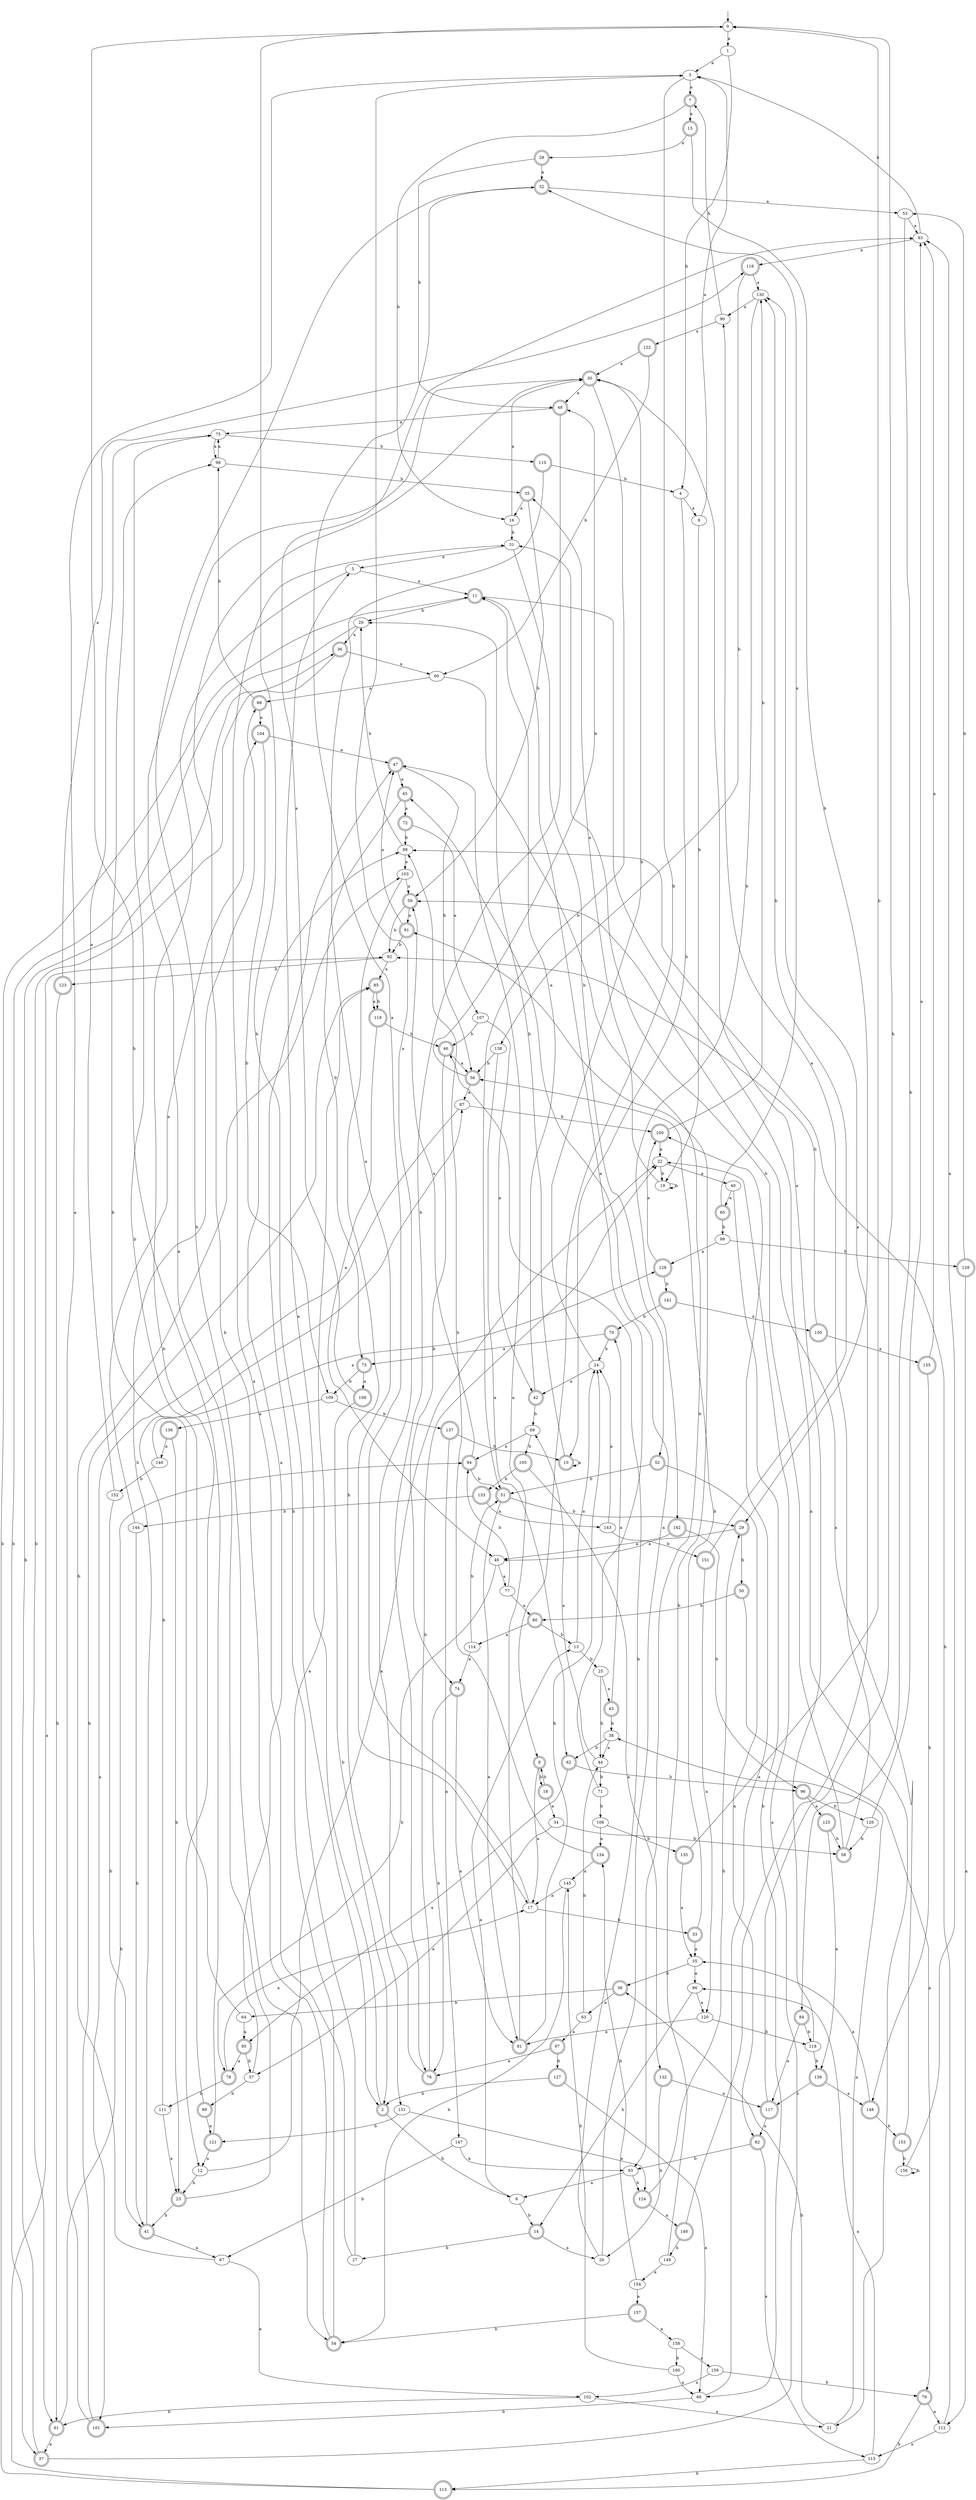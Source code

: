 digraph RandomDFA {
  __start0 [label="", shape=none];
  __start0 -> 0 [label=""];
  0 [shape=circle]
  0 -> 1 [label="a"]
  0 -> 2 [label="b"]
  1
  1 -> 3 [label="a"]
  1 -> 4 [label="b"]
  2 [shape=doublecircle]
  2 -> 5 [label="a"]
  2 -> 6 [label="b"]
  3
  3 -> 7 [label="a"]
  3 -> 8 [label="b"]
  4
  4 -> 9 [label="a"]
  4 -> 10 [label="b"]
  5
  5 -> 11 [label="a"]
  5 -> 12 [label="b"]
  6
  6 -> 13 [label="a"]
  6 -> 14 [label="b"]
  7 [shape=doublecircle]
  7 -> 15 [label="a"]
  7 -> 16 [label="b"]
  8 [shape=doublecircle]
  8 -> 17 [label="a"]
  8 -> 18 [label="b"]
  9
  9 -> 3 [label="a"]
  9 -> 19 [label="b"]
  10 [shape=doublecircle]
  10 -> 10 [label="a"]
  10 -> 20 [label="b"]
  11 [shape=doublecircle]
  11 -> 21 [label="a"]
  11 -> 20 [label="b"]
  12
  12 -> 22 [label="a"]
  12 -> 23 [label="b"]
  13
  13 -> 24 [label="a"]
  13 -> 25 [label="b"]
  14 [shape=doublecircle]
  14 -> 26 [label="a"]
  14 -> 27 [label="b"]
  15 [shape=doublecircle]
  15 -> 28 [label="a"]
  15 -> 29 [label="b"]
  16
  16 -> 30 [label="a"]
  16 -> 31 [label="b"]
  17
  17 -> 32 [label="a"]
  17 -> 33 [label="b"]
  18 [shape=doublecircle]
  18 -> 34 [label="a"]
  18 -> 8 [label="b"]
  19
  19 -> 35 [label="a"]
  19 -> 19 [label="b"]
  20
  20 -> 36 [label="a"]
  20 -> 37 [label="b"]
  21
  21 -> 38 [label="a"]
  21 -> 39 [label="b"]
  22
  22 -> 40 [label="a"]
  22 -> 19 [label="b"]
  23 [shape=doublecircle]
  23 -> 30 [label="a"]
  23 -> 41 [label="b"]
  24
  24 -> 42 [label="a"]
  24 -> 30 [label="b"]
  25
  25 -> 43 [label="a"]
  25 -> 44 [label="b"]
  26
  26 -> 45 [label="a"]
  26 -> 46 [label="b"]
  27
  27 -> 31 [label="a"]
  27 -> 47 [label="b"]
  28 [shape=doublecircle]
  28 -> 32 [label="a"]
  28 -> 48 [label="b"]
  29 [shape=doublecircle]
  29 -> 49 [label="a"]
  29 -> 50 [label="b"]
  30 [shape=doublecircle]
  30 -> 48 [label="a"]
  30 -> 51 [label="b"]
  31
  31 -> 5 [label="a"]
  31 -> 52 [label="b"]
  32 [shape=doublecircle]
  32 -> 53 [label="a"]
  32 -> 54 [label="b"]
  33 [shape=doublecircle]
  33 -> 55 [label="a"]
  33 -> 56 [label="b"]
  34
  34 -> 57 [label="a"]
  34 -> 58 [label="b"]
  35 [shape=doublecircle]
  35 -> 16 [label="a"]
  35 -> 59 [label="b"]
  36 [shape=doublecircle]
  36 -> 60 [label="a"]
  36 -> 61 [label="b"]
  37 [shape=doublecircle]
  37 -> 22 [label="a"]
  37 -> 36 [label="b"]
  38
  38 -> 44 [label="a"]
  38 -> 62 [label="b"]
  39 [shape=doublecircle]
  39 -> 63 [label="a"]
  39 -> 64 [label="b"]
  40
  40 -> 65 [label="a"]
  40 -> 66 [label="b"]
  41 [shape=doublecircle]
  41 -> 67 [label="a"]
  41 -> 68 [label="b"]
  42 [shape=doublecircle]
  42 -> 11 [label="a"]
  42 -> 69 [label="b"]
  43 [shape=doublecircle]
  43 -> 70 [label="a"]
  43 -> 38 [label="b"]
  44
  44 -> 69 [label="a"]
  44 -> 71 [label="b"]
  45 [shape=doublecircle]
  45 -> 72 [label="a"]
  45 -> 73 [label="b"]
  46 [shape=doublecircle]
  46 -> 56 [label="a"]
  46 -> 74 [label="b"]
  47 [shape=doublecircle]
  47 -> 45 [label="a"]
  47 -> 56 [label="b"]
  48 [shape=doublecircle]
  48 -> 75 [label="a"]
  48 -> 76 [label="b"]
  49
  49 -> 77 [label="a"]
  49 -> 78 [label="b"]
  50 [shape=doublecircle]
  50 -> 79 [label="a"]
  50 -> 80 [label="b"]
  51 [shape=doublecircle]
  51 -> 81 [label="a"]
  51 -> 29 [label="b"]
  52 [shape=doublecircle]
  52 -> 82 [label="a"]
  52 -> 51 [label="b"]
  53
  53 -> 83 [label="a"]
  53 -> 84 [label="b"]
  54 [shape=doublecircle]
  54 -> 85 [label="a"]
  54 -> 30 [label="b"]
  55
  55 -> 86 [label="a"]
  55 -> 39 [label="b"]
  56 [shape=doublecircle]
  56 -> 87 [label="a"]
  56 -> 48 [label="b"]
  57
  57 -> 88 [label="a"]
  57 -> 89 [label="b"]
  58 [shape=doublecircle]
  58 -> 90 [label="a"]
  58 -> 31 [label="b"]
  59 [shape=doublecircle]
  59 -> 91 [label="a"]
  59 -> 92 [label="b"]
  60
  60 -> 68 [label="a"]
  60 -> 93 [label="b"]
  61 [shape=doublecircle]
  61 -> 37 [label="a"]
  61 -> 94 [label="b"]
  62 [shape=doublecircle]
  62 -> 95 [label="a"]
  62 -> 96 [label="b"]
  63
  63 -> 97 [label="a"]
  63 -> 44 [label="b"]
  64
  64 -> 95 [label="a"]
  64 -> 98 [label="b"]
  65 [shape=doublecircle]
  65 -> 32 [label="a"]
  65 -> 99 [label="b"]
  66
  66 -> 100 [label="a"]
  66 -> 101 [label="b"]
  67
  67 -> 102 [label="a"]
  67 -> 103 [label="b"]
  68 [shape=doublecircle]
  68 -> 104 [label="a"]
  68 -> 98 [label="b"]
  69
  69 -> 94 [label="a"]
  69 -> 105 [label="b"]
  70 [shape=doublecircle]
  70 -> 73 [label="a"]
  70 -> 24 [label="b"]
  71
  71 -> 11 [label="a"]
  71 -> 106 [label="b"]
  72 [shape=doublecircle]
  72 -> 107 [label="a"]
  72 -> 88 [label="b"]
  73 [shape=doublecircle]
  73 -> 108 [label="a"]
  73 -> 109 [label="b"]
  74 [shape=doublecircle]
  74 -> 81 [label="a"]
  74 -> 76 [label="b"]
  75
  75 -> 98 [label="a"]
  75 -> 110 [label="b"]
  76 [shape=doublecircle]
  76 -> 3 [label="a"]
  76 -> 22 [label="b"]
  77
  77 -> 80 [label="a"]
  77 -> 94 [label="b"]
  78 [shape=doublecircle]
  78 -> 17 [label="a"]
  78 -> 111 [label="b"]
  79 [shape=doublecircle]
  79 -> 112 [label="a"]
  79 -> 113 [label="b"]
  80 [shape=doublecircle]
  80 -> 114 [label="a"]
  80 -> 13 [label="b"]
  81 [shape=doublecircle]
  81 -> 47 [label="a"]
  81 -> 24 [label="b"]
  82 [shape=doublecircle]
  82 -> 115 [label="a"]
  82 -> 93 [label="b"]
  83
  83 -> 116 [label="a"]
  83 -> 3 [label="b"]
  84 [shape=doublecircle]
  84 -> 117 [label="a"]
  84 -> 118 [label="b"]
  85 [shape=doublecircle]
  85 -> 119 [label="a"]
  85 -> 119 [label="b"]
  86
  86 -> 120 [label="a"]
  86 -> 14 [label="b"]
  87
  87 -> 101 [label="a"]
  87 -> 100 [label="b"]
  88
  88 -> 103 [label="a"]
  88 -> 20 [label="b"]
  89 [shape=doublecircle]
  89 -> 121 [label="a"]
  89 -> 75 [label="b"]
  90
  90 -> 122 [label="a"]
  90 -> 7 [label="b"]
  91 [shape=doublecircle]
  91 -> 47 [label="a"]
  91 -> 92 [label="b"]
  92
  92 -> 85 [label="a"]
  92 -> 123 [label="b"]
  93
  93 -> 6 [label="a"]
  93 -> 124 [label="b"]
  94 [shape=doublecircle]
  94 -> 59 [label="a"]
  94 -> 51 [label="b"]
  95 [shape=doublecircle]
  95 -> 78 [label="a"]
  95 -> 57 [label="b"]
  96 [shape=doublecircle]
  96 -> 125 [label="a"]
  96 -> 126 [label="b"]
  97 [shape=doublecircle]
  97 -> 76 [label="a"]
  97 -> 127 [label="b"]
  98
  98 -> 75 [label="a"]
  98 -> 35 [label="b"]
  99
  99 -> 128 [label="a"]
  99 -> 129 [label="b"]
  100 [shape=doublecircle]
  100 -> 22 [label="a"]
  100 -> 130 [label="b"]
  101 [shape=doublecircle]
  101 -> 3 [label="a"]
  101 -> 85 [label="b"]
  102
  102 -> 21 [label="a"]
  102 -> 61 [label="b"]
  103
  103 -> 59 [label="a"]
  103 -> 131 [label="b"]
  104 [shape=doublecircle]
  104 -> 47 [label="a"]
  104 -> 109 [label="b"]
  105 [shape=doublecircle]
  105 -> 132 [label="a"]
  105 -> 133 [label="b"]
  106
  106 -> 134 [label="a"]
  106 -> 135 [label="b"]
  107
  107 -> 42 [label="a"]
  107 -> 46 [label="b"]
  108 [shape=doublecircle]
  108 -> 83 [label="a"]
  108 -> 2 [label="b"]
  109
  109 -> 136 [label="a"]
  109 -> 137 [label="b"]
  110 [shape=doublecircle]
  110 -> 17 [label="a"]
  110 -> 4 [label="b"]
  111
  111 -> 23 [label="a"]
  111 -> 87 [label="b"]
  112
  112 -> 115 [label="a"]
  112 -> 88 [label="b"]
  113 [shape=doublecircle]
  113 -> 92 [label="a"]
  113 -> 11 [label="b"]
  114
  114 -> 74 [label="a"]
  114 -> 51 [label="b"]
  115
  115 -> 86 [label="a"]
  115 -> 113 [label="b"]
  116 [shape=doublecircle]
  116 -> 130 [label="a"]
  116 -> 138 [label="b"]
  117 [shape=doublecircle]
  117 -> 82 [label="a"]
  117 -> 0 [label="b"]
  118
  118 -> 30 [label="a"]
  118 -> 139 [label="b"]
  119 [shape=doublecircle]
  119 -> 49 [label="a"]
  119 -> 46 [label="b"]
  120
  120 -> 81 [label="a"]
  120 -> 118 [label="b"]
  121 [shape=doublecircle]
  121 -> 12 [label="a"]
  121 -> 0 [label="b"]
  122 [shape=doublecircle]
  122 -> 30 [label="a"]
  122 -> 60 [label="b"]
  123 [shape=doublecircle]
  123 -> 116 [label="a"]
  123 -> 61 [label="b"]
  124 [shape=doublecircle]
  124 -> 140 [label="a"]
  124 -> 29 [label="b"]
  125 [shape=doublecircle]
  125 -> 139 [label="a"]
  125 -> 58 [label="b"]
  126
  126 -> 83 [label="a"]
  126 -> 58 [label="b"]
  127 [shape=doublecircle]
  127 -> 66 [label="a"]
  127 -> 2 [label="b"]
  128 [shape=doublecircle]
  128 -> 100 [label="a"]
  128 -> 141 [label="b"]
  129 [shape=doublecircle]
  129 -> 112 [label="a"]
  129 -> 53 [label="b"]
  130
  130 -> 90 [label="a"]
  130 -> 142 [label="b"]
  131
  131 -> 124 [label="a"]
  131 -> 121 [label="b"]
  132 [shape=doublecircle]
  132 -> 117 [label="a"]
  132 -> 26 [label="b"]
  133 [shape=doublecircle]
  133 -> 143 [label="a"]
  133 -> 144 [label="b"]
  134 [shape=doublecircle]
  134 -> 145 [label="a"]
  134 -> 88 [label="b"]
  135 [shape=doublecircle]
  135 -> 55 [label="a"]
  135 -> 0 [label="b"]
  136 [shape=doublecircle]
  136 -> 146 [label="a"]
  136 -> 23 [label="b"]
  137 [shape=doublecircle]
  137 -> 147 [label="a"]
  137 -> 10 [label="b"]
  138
  138 -> 62 [label="a"]
  138 -> 56 [label="b"]
  139 [shape=doublecircle]
  139 -> 148 [label="a"]
  139 -> 117 [label="b"]
  140 [shape=doublecircle]
  140 -> 130 [label="a"]
  140 -> 149 [label="b"]
  141 [shape=doublecircle]
  141 -> 150 [label="a"]
  141 -> 70 [label="b"]
  142 [shape=doublecircle]
  142 -> 49 [label="a"]
  142 -> 96 [label="b"]
  143
  143 -> 24 [label="a"]
  143 -> 151 [label="b"]
  144
  144 -> 104 [label="a"]
  144 -> 41 [label="b"]
  145
  145 -> 17 [label="a"]
  145 -> 54 [label="b"]
  146
  146 -> 128 [label="a"]
  146 -> 152 [label="b"]
  147
  147 -> 93 [label="a"]
  147 -> 67 [label="b"]
  148 [shape=doublecircle]
  148 -> 55 [label="a"]
  148 -> 153 [label="b"]
  149
  149 -> 154 [label="a"]
  149 -> 91 [label="b"]
  150 [shape=doublecircle]
  150 -> 155 [label="a"]
  150 -> 92 [label="b"]
  151 [shape=doublecircle]
  151 -> 120 [label="a"]
  151 -> 130 [label="b"]
  152
  152 -> 75 [label="a"]
  152 -> 41 [label="b"]
  153 [shape=doublecircle]
  153 -> 59 [label="a"]
  153 -> 156 [label="b"]
  154
  154 -> 157 [label="a"]
  154 -> 134 [label="b"]
  155 [shape=doublecircle]
  155 -> 83 [label="a"]
  155 -> 148 [label="b"]
  156
  156 -> 83 [label="a"]
  156 -> 156 [label="b"]
  157 [shape=doublecircle]
  157 -> 158 [label="a"]
  157 -> 54 [label="b"]
  158
  158 -> 159 [label="a"]
  158 -> 160 [label="b"]
  159
  159 -> 102 [label="a"]
  159 -> 79 [label="b"]
  160
  160 -> 66 [label="a"]
  160 -> 145 [label="b"]
}
